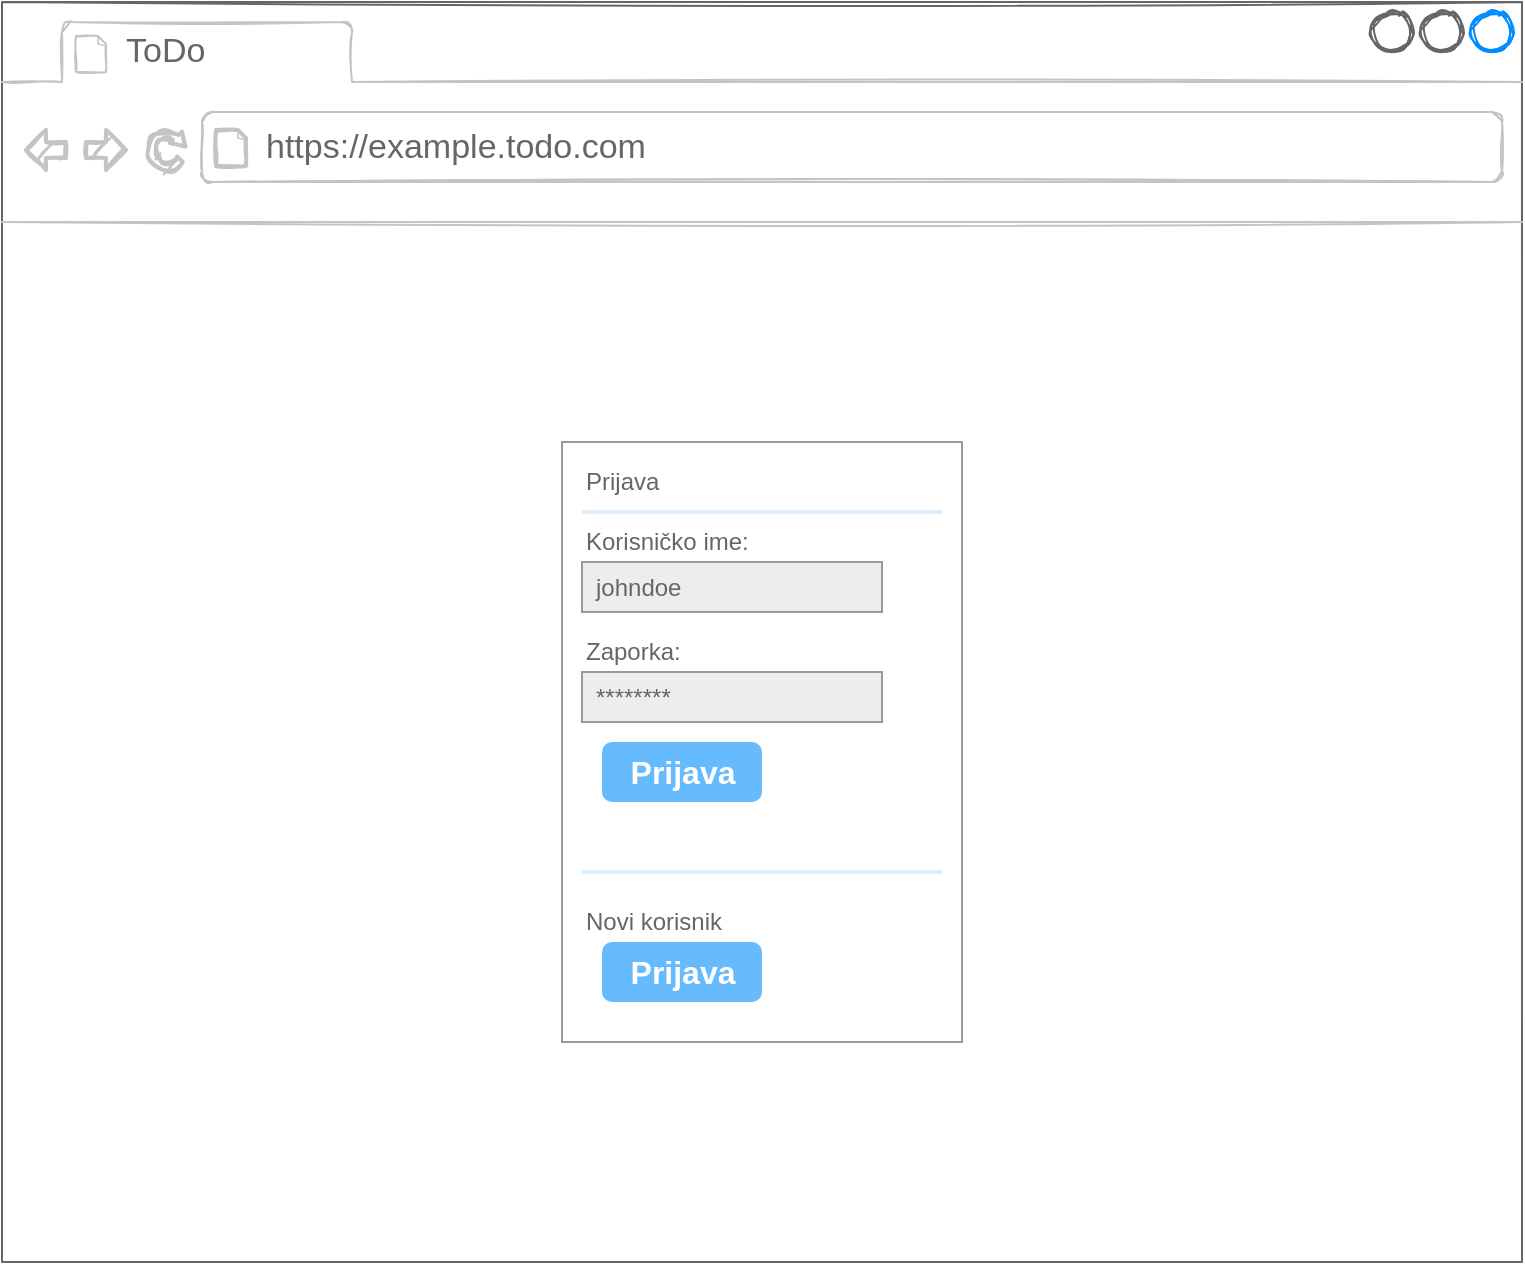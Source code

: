 <mxfile version="20.4.0" type="device" pages="4"><diagram id="HsILO9iZazDKpuEjJHgz" name="Login page"><mxGraphModel dx="731" dy="382" grid="1" gridSize="10" guides="1" tooltips="1" connect="1" arrows="1" fold="1" page="1" pageScale="1" pageWidth="827" pageHeight="1169" math="0" shadow="0"><root><mxCell id="0"/><mxCell id="1" parent="0"/><mxCell id="7eK9lmdeW4MjYW5bjvS6-64" value="" style="strokeWidth=1;shadow=0;dashed=0;align=right;html=1;shape=mxgraph.mockup.containers.browserWindow;rSize=0;strokeColor=#666666;strokeColor2=#008cff;strokeColor3=#c4c4c4;mainText=,;recursiveResize=0;rounded=1;labelBackgroundColor=none;labelBorderColor=none;fontSize=12;fontColor=default;fillColor=default;sketch=1;" parent="1" vertex="1"><mxGeometry x="30" y="90" width="760" height="630" as="geometry"/></mxCell><mxCell id="7eK9lmdeW4MjYW5bjvS6-65" value="ToDo" style="strokeWidth=1;shadow=0;dashed=0;align=center;html=1;shape=mxgraph.mockup.containers.anchor;fontSize=17;fontColor=#666666;align=left;rounded=1;labelBackgroundColor=none;labelBorderColor=none;strokeColor=#CED4DA;fillColor=#EDEDED;" parent="7eK9lmdeW4MjYW5bjvS6-64" vertex="1"><mxGeometry x="60" y="12" width="110" height="26" as="geometry"/></mxCell><mxCell id="7eK9lmdeW4MjYW5bjvS6-66" value="https://example.todo.com" style="strokeWidth=1;shadow=0;dashed=0;align=center;html=1;shape=mxgraph.mockup.containers.anchor;rSize=0;fontSize=17;fontColor=#666666;align=left;rounded=1;labelBackgroundColor=none;labelBorderColor=none;strokeColor=#CED4DA;fillColor=#EDEDED;" parent="7eK9lmdeW4MjYW5bjvS6-64" vertex="1"><mxGeometry x="130" y="60" width="250" height="26" as="geometry"/></mxCell><mxCell id="BA0AAtElRFSmD3uES3XU-1" value="" style="strokeWidth=1;shadow=0;dashed=0;align=center;html=1;shape=mxgraph.mockup.forms.rrect;rSize=0;strokeColor=#999999;fillColor=#ffffff;rounded=1;labelBackgroundColor=none;labelBorderColor=none;fontColor=#CED4DA;sketch=0;" parent="7eK9lmdeW4MjYW5bjvS6-64" vertex="1"><mxGeometry x="280" y="220" width="200" height="300" as="geometry"/></mxCell><mxCell id="BA0AAtElRFSmD3uES3XU-2" value="Prijava" style="strokeWidth=1;shadow=0;dashed=0;align=center;html=1;shape=mxgraph.mockup.forms.anchor;fontSize=12;fontColor=#666666;align=left;resizeWidth=1;spacingLeft=0;rounded=1;labelBackgroundColor=none;labelBorderColor=none;strokeColor=#CED4DA;fillColor=#EDEDED;" parent="BA0AAtElRFSmD3uES3XU-1" vertex="1"><mxGeometry width="100" height="20" relative="1" as="geometry"><mxPoint x="10" y="10" as="offset"/></mxGeometry></mxCell><mxCell id="BA0AAtElRFSmD3uES3XU-3" value="" style="shape=line;strokeColor=#ddeeff;strokeWidth=2;html=1;resizeWidth=1;rounded=1;shadow=0;labelBackgroundColor=none;labelBorderColor=none;fontColor=#CED4DA;fillColor=#EDEDED;" parent="BA0AAtElRFSmD3uES3XU-1" vertex="1"><mxGeometry width="180" height="10" relative="1" as="geometry"><mxPoint x="10" y="30" as="offset"/></mxGeometry></mxCell><mxCell id="BA0AAtElRFSmD3uES3XU-4" value="Korisničko ime:" style="strokeWidth=1;shadow=0;dashed=0;align=center;html=1;shape=mxgraph.mockup.forms.anchor;fontSize=12;fontColor=#666666;align=left;resizeWidth=1;spacingLeft=0;rounded=1;labelBackgroundColor=none;labelBorderColor=none;strokeColor=#CED4DA;fillColor=#EDEDED;" parent="BA0AAtElRFSmD3uES3XU-1" vertex="1"><mxGeometry width="100" height="20" relative="1" as="geometry"><mxPoint x="10" y="40" as="offset"/></mxGeometry></mxCell><mxCell id="BA0AAtElRFSmD3uES3XU-5" value="johndoe" style="strokeWidth=1;shadow=0;dashed=0;align=center;html=1;shape=mxgraph.mockup.forms.rrect;rSize=0;strokeColor=#999999;fontColor=#666666;align=left;spacingLeft=5;resizeWidth=1;rounded=1;labelBackgroundColor=none;labelBorderColor=none;fillColor=#EDEDED;" parent="BA0AAtElRFSmD3uES3XU-1" vertex="1"><mxGeometry width="150" height="25" relative="1" as="geometry"><mxPoint x="10" y="60" as="offset"/></mxGeometry></mxCell><mxCell id="BA0AAtElRFSmD3uES3XU-6" value="Zaporka:" style="strokeWidth=1;shadow=0;dashed=0;align=center;html=1;shape=mxgraph.mockup.forms.anchor;fontSize=12;fontColor=#666666;align=left;resizeWidth=1;spacingLeft=0;rounded=1;labelBackgroundColor=none;labelBorderColor=none;strokeColor=#CED4DA;fillColor=#EDEDED;" parent="BA0AAtElRFSmD3uES3XU-1" vertex="1"><mxGeometry width="100" height="20" relative="1" as="geometry"><mxPoint x="10" y="95" as="offset"/></mxGeometry></mxCell><mxCell id="BA0AAtElRFSmD3uES3XU-7" value="********" style="strokeWidth=1;shadow=0;dashed=0;align=center;html=1;shape=mxgraph.mockup.forms.rrect;rSize=0;strokeColor=#999999;fontColor=#666666;align=left;spacingLeft=5;resizeWidth=1;rounded=1;labelBackgroundColor=none;labelBorderColor=none;fillColor=#EDEDED;" parent="BA0AAtElRFSmD3uES3XU-1" vertex="1"><mxGeometry width="150" height="25" relative="1" as="geometry"><mxPoint x="10" y="115" as="offset"/></mxGeometry></mxCell><mxCell id="BA0AAtElRFSmD3uES3XU-8" value="Prijava" style="strokeWidth=1;shadow=0;dashed=0;align=center;html=1;shape=mxgraph.mockup.forms.rrect;rSize=5;strokeColor=none;fontColor=#ffffff;fillColor=#66bbff;fontSize=16;fontStyle=1;rounded=1;labelBackgroundColor=none;labelBorderColor=none;sketch=0;fillStyle=solid;" parent="BA0AAtElRFSmD3uES3XU-1" vertex="1"><mxGeometry y="1" width="80" height="30" relative="1" as="geometry"><mxPoint x="20" y="-150" as="offset"/></mxGeometry></mxCell><mxCell id="BA0AAtElRFSmD3uES3XU-10" value="" style="shape=line;strokeColor=#ddeeff;strokeWidth=2;html=1;resizeWidth=1;rounded=1;shadow=0;labelBackgroundColor=none;labelBorderColor=none;fontColor=#CED4DA;fillColor=#EDEDED;" parent="BA0AAtElRFSmD3uES3XU-1" vertex="1"><mxGeometry y="1" width="180" height="10" relative="1" as="geometry"><mxPoint x="10" y="-90" as="offset"/></mxGeometry></mxCell><mxCell id="BA0AAtElRFSmD3uES3XU-11" value="Novi korisnik" style="strokeWidth=1;shadow=0;dashed=0;align=center;html=1;shape=mxgraph.mockup.forms.anchor;fontSize=12;fontColor=#666666;align=left;spacingLeft=0;resizeWidth=1;rounded=1;labelBackgroundColor=none;labelBorderColor=none;strokeColor=#CED4DA;fillColor=#EDEDED;" parent="BA0AAtElRFSmD3uES3XU-1" vertex="1"><mxGeometry y="1" width="150" height="20" relative="1" as="geometry"><mxPoint x="10" y="-70" as="offset"/></mxGeometry></mxCell><mxCell id="BA0AAtElRFSmD3uES3XU-12" value="Prijava" style="strokeWidth=1;shadow=0;dashed=0;align=center;html=1;shape=mxgraph.mockup.forms.rrect;rSize=5;strokeColor=none;fontColor=#ffffff;fillColor=#66bbff;fontSize=16;fontStyle=1;rounded=1;labelBackgroundColor=none;labelBorderColor=none;" parent="BA0AAtElRFSmD3uES3XU-1" vertex="1"><mxGeometry y="1" width="80" height="30" relative="1" as="geometry"><mxPoint x="20" y="-50" as="offset"/></mxGeometry></mxCell></root></mxGraphModel></diagram><diagram id="piDafpqhtRUU5qUU-vj8" name="ToDoList page"><mxGraphModel dx="1536" dy="802" grid="1" gridSize="10" guides="1" tooltips="1" connect="1" arrows="1" fold="1" page="1" pageScale="1" pageWidth="827" pageHeight="1169" background="none" math="0" shadow="0"><root><mxCell id="0"/><mxCell id="1" parent="0"/><mxCell id="d0lJS5AhL5AQzR9UBGcy-1" value="" style="strokeWidth=1;shadow=0;align=right;html=1;shape=mxgraph.mockup.containers.browserWindow;rSize=0;strokeColor=#666666;strokeColor2=#008cff;strokeColor3=#c4c4c4;mainText=,;recursiveResize=0;whiteSpace=wrap;sketch=1;" vertex="1" parent="1"><mxGeometry x="44" y="100" width="760" height="740" as="geometry"/></mxCell><mxCell id="d0lJS5AhL5AQzR9UBGcy-2" value="ToDo" style="strokeWidth=1;shadow=0;dashed=0;align=center;html=1;shape=mxgraph.mockup.containers.anchor;fontSize=17;fontColor=#666666;align=left;sketch=1;" vertex="1" parent="d0lJS5AhL5AQzR9UBGcy-1"><mxGeometry x="60" y="12" width="110" height="26" as="geometry"/></mxCell><mxCell id="d0lJS5AhL5AQzR9UBGcy-3" value="https://example.todo.com" style="strokeWidth=1;shadow=0;dashed=0;align=center;html=1;shape=mxgraph.mockup.containers.anchor;rSize=0;fontSize=17;fontColor=#666666;align=left;sketch=1;" vertex="1" parent="d0lJS5AhL5AQzR9UBGcy-1"><mxGeometry x="130" y="60" width="250" height="26" as="geometry"/></mxCell><mxCell id="d0lJS5AhL5AQzR9UBGcy-4" value="Novi zadatak" style="html=1;shadow=0;dashed=0;shape=mxgraph.bootstrap.rrect;rSize=5;strokeColor=#CED4DA;html=1;whiteSpace=wrap;fillColor=#FFFFFF;fontColor=#7D868C;align=left;spacingLeft=0;spacing=15;fontSize=14;sketch=0;" vertex="1" parent="d0lJS5AhL5AQzR9UBGcy-1"><mxGeometry x="120" y="199" width="480" height="40" as="geometry"/></mxCell><mxCell id="d0lJS5AhL5AQzR9UBGcy-5" value="Add" style="html=1;shadow=0;dashed=0;shape=mxgraph.bootstrap.rightButton;strokeColor=inherit;gradientColor=inherit;fontColor=inherit;fillColor=#E9ECEF;rSize=5;perimeter=none;whiteSpace=wrap;resizeHeight=1;fontSize=14;sketch=1;" vertex="1" parent="d0lJS5AhL5AQzR9UBGcy-4"><mxGeometry x="1" width="120" height="40" relative="1" as="geometry"><mxPoint x="-120" as="offset"/></mxGeometry></mxCell><mxCell id="d0lJS5AhL5AQzR9UBGcy-6" value="HR" style="rounded=1;fillColor=#F1F2F4;strokeColor=none;html=1;fontColor=#596780;align=left;fontSize=10;spacingLeft=10;sketch=1;" vertex="1" parent="d0lJS5AhL5AQzR9UBGcy-1"><mxGeometry x="700" y="120" width="50" height="33" as="geometry"/></mxCell><mxCell id="d0lJS5AhL5AQzR9UBGcy-7" value="" style="shape=triangle;direction=south;fillColor=#596780;strokeColor=none;html=1;sketch=1;" vertex="1" parent="d0lJS5AhL5AQzR9UBGcy-6"><mxGeometry x="1" y="0.5" width="12" height="6" relative="1" as="geometry"><mxPoint x="-20" y="-3" as="offset"/></mxGeometry></mxCell><mxCell id="d0lJS5AhL5AQzR9UBGcy-8" value="Nedovršenih zadataka" style="rounded=1;align=left;fillColor=#F1F2F4;strokeColor=none;html=1;fontColor=#596780;fontSize=12;sketch=1;" vertex="1" parent="d0lJS5AhL5AQzR9UBGcy-1"><mxGeometry x="120" y="637" width="130" height="33" as="geometry"/></mxCell><mxCell id="d0lJS5AhL5AQzR9UBGcy-9" value="2" style="text;strokeColor=default;fillColor=none;align=right;verticalAlign=middle;rounded=1;labelBackgroundColor=none;labelBorderColor=none;shadow=0;sketch=1;" vertex="1" parent="d0lJS5AhL5AQzR9UBGcy-1"><mxGeometry x="285" y="638.5" width="60" height="30" as="geometry"/></mxCell><mxCell id="d0lJS5AhL5AQzR9UBGcy-12" value="Ukupno zadataka" style="rounded=1;align=left;fillColor=#F1F2F4;strokeColor=none;html=1;fontColor=#596780;fontSize=12;sketch=1;" vertex="1" parent="d0lJS5AhL5AQzR9UBGcy-1"><mxGeometry x="120" y="677" width="130" height="33" as="geometry"/></mxCell><mxCell id="d0lJS5AhL5AQzR9UBGcy-13" value="5" style="text;strokeColor=default;fillColor=none;align=right;verticalAlign=middle;rounded=1;labelBackgroundColor=none;labelBorderColor=none;shadow=0;sketch=1;" vertex="1" parent="d0lJS5AhL5AQzR9UBGcy-1"><mxGeometry x="285" y="677" width="60" height="30" as="geometry"/></mxCell><mxCell id="d0lJS5AhL5AQzR9UBGcy-26" value="" style="strokeWidth=1;shadow=0;dashed=0;align=center;html=1;shape=mxgraph.mockup.rrect;rSize=10;fillColor=#ffffff;strokeColor=#666666;rounded=1;labelBackgroundColor=none;labelBorderColor=none;fontColor=#0A0A0A;sketch=1;" vertex="1" parent="d0lJS5AhL5AQzR9UBGcy-1"><mxGeometry x="120" y="250" width="480" height="50" as="geometry"/></mxCell><mxCell id="d0lJS5AhL5AQzR9UBGcy-27" value="Nedovršeni" style="strokeColor=inherit;fillColor=inherit;gradientColor=inherit;strokeWidth=1;shadow=0;dashed=0;align=center;html=1;shape=mxgraph.mockup.rrect;rSize=0;fontSize=17;fontColor=#666666;fontStyle=1;resizeHeight=1;rounded=1;labelBackgroundColor=none;labelBorderColor=none;sketch=1;" vertex="1" parent="d0lJS5AhL5AQzR9UBGcy-26"><mxGeometry width="120" height="50" relative="1" as="geometry"><mxPoint x="125" as="offset"/></mxGeometry></mxCell><mxCell id="d0lJS5AhL5AQzR9UBGcy-28" value="Dovršeni" style="strokeColor=inherit;fillColor=inherit;gradientColor=inherit;strokeWidth=1;shadow=0;dashed=0;align=center;html=1;shape=mxgraph.mockup.rrect;rSize=0;fontSize=17;fontColor=#666666;fontStyle=1;resizeHeight=1;rounded=1;labelBackgroundColor=none;labelBorderColor=none;sketch=1;" vertex="1" parent="d0lJS5AhL5AQzR9UBGcy-26"><mxGeometry width="120" height="50" relative="1" as="geometry"><mxPoint x="240" as="offset"/></mxGeometry></mxCell><mxCell id="d0lJS5AhL5AQzR9UBGcy-29" value="Zakašnjeli" style="strokeColor=inherit;fillColor=inherit;gradientColor=inherit;strokeWidth=1;shadow=0;dashed=0;align=center;html=1;shape=mxgraph.mockup.rightButton;rSize=10;fontSize=17;fontColor=#666666;fontStyle=1;resizeHeight=1;rounded=1;labelBackgroundColor=none;labelBorderColor=none;sketch=1;" vertex="1" parent="d0lJS5AhL5AQzR9UBGcy-26"><mxGeometry x="1" width="125" height="50" relative="1" as="geometry"><mxPoint x="-125" as="offset"/></mxGeometry></mxCell><mxCell id="d0lJS5AhL5AQzR9UBGcy-30" value="Svi" style="strokeWidth=1;shadow=0;dashed=0;align=center;html=1;shape=mxgraph.mockup.leftButton;rSize=10;fontSize=17;fontColor=#0A0A0A;fontStyle=1;fillColor=#008cff;strokeColor=#008cff;resizeHeight=1;rounded=1;labelBackgroundColor=none;labelBorderColor=none;sketch=1;" vertex="1" parent="d0lJS5AhL5AQzR9UBGcy-26"><mxGeometry width="125" height="50" relative="1" as="geometry"/></mxCell><mxCell id="d0lJS5AhL5AQzR9UBGcy-14" value="" style="html=1;shadow=0;dashed=0;shape=mxgraph.bootstrap.rrect;rSize=5;strokeColor=#CED4DA;html=1;whiteSpace=wrap;fillColor=#FFFFFF;fontColor=#000000;sketch=1;" vertex="1" parent="d0lJS5AhL5AQzR9UBGcy-1"><mxGeometry x="120" y="359" width="480" height="335" as="geometry"/></mxCell><mxCell id="d0lJS5AhL5AQzR9UBGcy-15" value="ToDo List" style="html=1;shadow=0;dashed=0;shape=mxgraph.bootstrap.topButton;rSize=5;strokeColor=none;fillColor=#0085FC;fontColor=#0A0A0A;perimeter=none;whiteSpace=wrap;resizeWidth=1;align=left;spacing=10;sketch=1;fontStyle=1" vertex="1" parent="d0lJS5AhL5AQzR9UBGcy-14"><mxGeometry width="480" height="30" relative="1" as="geometry"/></mxCell><mxCell id="d0lJS5AhL5AQzR9UBGcy-16" value="Zadatak 1" style="strokeColor=inherit;fillColor=inherit;gradientColor=inherit;fontColor=inherit;html=1;shadow=0;dashed=0;perimeter=none;whiteSpace=wrap;resizeWidth=1;align=left;spacing=10;sketch=1;" vertex="1" parent="d0lJS5AhL5AQzR9UBGcy-14"><mxGeometry width="480" height="30" relative="1" as="geometry"><mxPoint y="30" as="offset"/></mxGeometry></mxCell><mxCell id="d0lJS5AhL5AQzR9UBGcy-17" value="Zadatak 2" style="strokeColor=inherit;fillColor=inherit;gradientColor=inherit;fontColor=inherit;html=1;shadow=0;dashed=0;perimeter=none;whiteSpace=wrap;resizeWidth=1;align=left;spacing=10;sketch=1;" vertex="1" parent="d0lJS5AhL5AQzR9UBGcy-14"><mxGeometry width="480" height="30" relative="1" as="geometry"><mxPoint y="60" as="offset"/></mxGeometry></mxCell><mxCell id="d0lJS5AhL5AQzR9UBGcy-18" value="Zadatak 3" style="strokeColor=inherit;fillColor=inherit;gradientColor=inherit;fontColor=inherit;html=1;shadow=0;dashed=0;perimeter=none;whiteSpace=wrap;resizeWidth=1;align=left;spacing=10;sketch=1;" vertex="1" parent="d0lJS5AhL5AQzR9UBGcy-14"><mxGeometry width="480" height="30" relative="1" as="geometry"><mxPoint y="90" as="offset"/></mxGeometry></mxCell><mxCell id="d0lJS5AhL5AQzR9UBGcy-19" value="Zadatak 4" style="strokeColor=inherit;fillColor=inherit;gradientColor=inherit;fontColor=inherit;html=1;shadow=0;dashed=0;perimeter=none;whiteSpace=wrap;resizeWidth=1;align=left;spacing=10;sketch=1;" vertex="1" parent="d0lJS5AhL5AQzR9UBGcy-14"><mxGeometry y="1" width="480" height="29" relative="1" as="geometry"><mxPoint y="-217" as="offset"/></mxGeometry></mxCell><mxCell id="d0lJS5AhL5AQzR9UBGcy-20" value="Zadatak 5" style="strokeColor=inherit;fillColor=inherit;gradientColor=inherit;fontColor=inherit;html=1;shadow=0;dashed=0;perimeter=none;whiteSpace=wrap;resizeWidth=1;align=left;spacing=10;sketch=1;" vertex="1" parent="d0lJS5AhL5AQzR9UBGcy-14"><mxGeometry y="146.475" width="480" height="30" as="geometry"/></mxCell><mxCell id="d0lJS5AhL5AQzR9UBGcy-21" value="&amp;gt;" style="strokeWidth=1;shadow=0;dashed=0;align=center;html=1;shape=mxgraph.mockup.buttons.button;strokeColor=#CED4DA;fontColor=#CED4DA;mainText=;buttonStyle=round;fontSize=12;fontStyle=1;fillColor=#EDEDED;whiteSpace=wrap;rounded=1;labelBackgroundColor=none;labelBorderColor=none;sketch=1;" vertex="1" parent="d0lJS5AhL5AQzR9UBGcy-14"><mxGeometry x="440" y="34.638" width="30" height="20.938" as="geometry"/></mxCell><mxCell id="d0lJS5AhL5AQzR9UBGcy-22" value="&amp;gt;" style="strokeWidth=1;shadow=0;dashed=0;align=center;html=1;shape=mxgraph.mockup.buttons.button;strokeColor=#CED4DA;fontColor=#CED4DA;mainText=;buttonStyle=round;fontSize=12;fontStyle=1;fillColor=#EDEDED;whiteSpace=wrap;rounded=1;labelBackgroundColor=none;labelBorderColor=none;sketch=1;" vertex="1" parent="d0lJS5AhL5AQzR9UBGcy-14"><mxGeometry x="440" y="64.763" width="30" height="20.938" as="geometry"/></mxCell><mxCell id="d0lJS5AhL5AQzR9UBGcy-23" value="&amp;gt;" style="strokeWidth=1;shadow=0;dashed=0;align=center;html=1;shape=mxgraph.mockup.buttons.button;strokeColor=#CED4DA;fontColor=#CED4DA;mainText=;buttonStyle=round;fontSize=12;fontStyle=1;fillColor=#EDEDED;whiteSpace=wrap;rounded=1;labelBackgroundColor=none;labelBorderColor=none;sketch=1;" vertex="1" parent="d0lJS5AhL5AQzR9UBGcy-14"><mxGeometry x="440" y="92.998" width="30" height="20.938" as="geometry"/></mxCell><mxCell id="d0lJS5AhL5AQzR9UBGcy-24" value="&amp;gt;" style="strokeWidth=1;shadow=0;dashed=0;align=center;html=1;shape=mxgraph.mockup.buttons.button;strokeColor=#CED4DA;fontColor=#CED4DA;mainText=;buttonStyle=round;fontSize=12;fontStyle=1;fillColor=#EDEDED;whiteSpace=wrap;rounded=1;labelBackgroundColor=none;labelBorderColor=none;sketch=1;" vertex="1" parent="d0lJS5AhL5AQzR9UBGcy-14"><mxGeometry x="440" y="120.963" width="30" height="20.938" as="geometry"/></mxCell><mxCell id="d0lJS5AhL5AQzR9UBGcy-25" value="&amp;gt;" style="strokeWidth=1;shadow=0;dashed=0;align=center;html=1;shape=mxgraph.mockup.buttons.button;strokeColor=#CED4DA;fontColor=#CED4DA;mainText=;buttonStyle=round;fontSize=12;fontStyle=1;fillColor=#EDEDED;whiteSpace=wrap;rounded=1;labelBackgroundColor=none;labelBorderColor=none;sketch=1;" vertex="1" parent="d0lJS5AhL5AQzR9UBGcy-14"><mxGeometry x="440" y="150.479" width="30" height="20.938" as="geometry"/></mxCell><mxCell id="d0lJS5AhL5AQzR9UBGcy-33" value="Traži" style="html=1;shadow=0;dashed=0;shape=mxgraph.bootstrap.rrect;rSize=5;strokeColor=#666666;html=1;whiteSpace=wrap;fillColor=#FFFFFF;fontColor=#7D868C;align=left;spacingLeft=0;spacing=15;fontSize=14;sketch=0;strokeWidth=1;perimeterSpacing=1;" vertex="1" parent="d0lJS5AhL5AQzR9UBGcy-1"><mxGeometry x="120" y="309" width="480" height="40" as="geometry"/></mxCell><mxCell id="d0lJS5AhL5AQzR9UBGcy-34" value="Traži" style="html=1;shadow=0;dashed=0;shape=mxgraph.bootstrap.rightButton;strokeColor=inherit;gradientColor=inherit;fontColor=inherit;fillColor=#E9ECEF;rSize=5;perimeter=none;whiteSpace=wrap;resizeHeight=1;fontSize=14;sketch=1;" vertex="1" parent="d0lJS5AhL5AQzR9UBGcy-33"><mxGeometry x="1" width="120" height="40" relative="1" as="geometry"><mxPoint x="-120" as="offset"/></mxGeometry></mxCell><mxCell id="d0lJS5AhL5AQzR9UBGcy-35" value="Nedovršenih zadataka" style="rounded=1;align=left;fillColor=#F1F2F4;strokeColor=none;html=1;fontColor=#596780;fontSize=12;sketch=1;" vertex="1" parent="d0lJS5AhL5AQzR9UBGcy-1"><mxGeometry x="120" y="571" width="130" height="33" as="geometry"/></mxCell><mxCell id="d0lJS5AhL5AQzR9UBGcy-36" value="2" style="text;strokeColor=default;fillColor=none;align=right;verticalAlign=middle;rounded=1;labelBackgroundColor=none;labelBorderColor=none;shadow=0;sketch=1;" vertex="1" parent="d0lJS5AhL5AQzR9UBGcy-1"><mxGeometry x="285" y="571" width="60" height="30" as="geometry"/></mxCell><mxCell id="d0lJS5AhL5AQzR9UBGcy-37" value="Dovršenih zadataka" style="rounded=1;align=left;fillColor=#F1F2F4;strokeColor=none;html=1;fontColor=#596780;fontSize=12;sketch=1;" vertex="1" parent="d0lJS5AhL5AQzR9UBGcy-1"><mxGeometry x="120" y="605.5" width="130" height="33" as="geometry"/></mxCell><mxCell id="d0lJS5AhL5AQzR9UBGcy-38" value="3" style="text;strokeColor=default;fillColor=none;align=right;verticalAlign=middle;rounded=1;labelBackgroundColor=none;labelBorderColor=none;shadow=0;sketch=1;" vertex="1" parent="d0lJS5AhL5AQzR9UBGcy-1"><mxGeometry x="285" y="605.5" width="60" height="30" as="geometry"/></mxCell></root></mxGraphModel></diagram><diagram id="P_4fFYztnNhUXIo6xIEQ" name="Task page"><mxGraphModel dx="1536" dy="802" grid="1" gridSize="10" guides="1" tooltips="1" connect="1" arrows="1" fold="1" page="1" pageScale="1" pageWidth="827" pageHeight="1169" math="0" shadow="0"><root><mxCell id="0"/><mxCell id="1" parent="0"/><mxCell id="MEG6l1flEUDT6mS8GRwV-1" value="" style="strokeWidth=1;shadow=0;align=left;html=1;shape=mxgraph.mockup.containers.browserWindow;rSize=0;strokeColor2=#008cff;strokeColor3=#c4c4c4;mainText=,;recursiveResize=0;whiteSpace=wrap;fontSize=14;dashed=0;spacing=15;rounded=1;labelBackgroundColor=none;labelBorderColor=none;sketch=1;" parent="1" vertex="1"><mxGeometry x="26" y="80" width="760" height="670" as="geometry"/></mxCell><mxCell id="IAw3odBNO_fO0L360fIl-4" value="&lt;span style=&quot;color: rgb(108, 118, 125); font-size: 14px;&quot;&gt;Detaljni opis zadatka&lt;/span&gt;" style="strokeWidth=1;shadow=0;dashed=0;align=center;html=1;shape=mxgraph.mockup.text.textBox;align=left;fontSize=17;spacingLeft=4;spacingTop=-3;mainText=;sketch=1;fillStyle=solid;verticalAlign=top;" vertex="1" parent="MEG6l1flEUDT6mS8GRwV-1"><mxGeometry x="20" y="380" width="720" height="140" as="geometry"/></mxCell><mxCell id="MEG6l1flEUDT6mS8GRwV-2" value="ToDo&amp;nbsp;" style="strokeWidth=1;shadow=0;dashed=0;align=center;html=1;shape=mxgraph.mockup.containers.anchor;fontSize=17;fontColor=#666666;align=left;sketch=0;" parent="MEG6l1flEUDT6mS8GRwV-1" vertex="1"><mxGeometry x="60" y="12" width="110" height="26" as="geometry"/></mxCell><mxCell id="MEG6l1flEUDT6mS8GRwV-3" value="https://example.todo.com" style="strokeWidth=1;shadow=0;dashed=0;align=center;html=1;shape=mxgraph.mockup.containers.anchor;rSize=0;fontSize=17;fontColor=#666666;align=left;sketch=0;" parent="MEG6l1flEUDT6mS8GRwV-1" vertex="1"><mxGeometry x="130" y="60" width="250" height="26" as="geometry"/></mxCell><mxCell id="MEG6l1flEUDT6mS8GRwV-6" value="HR" style="rounded=1;fillColor=#F1F2F4;strokeColor=none;html=1;fontColor=#596780;align=left;fontSize=10;spacingLeft=10;sketch=0;" parent="MEG6l1flEUDT6mS8GRwV-1" vertex="1"><mxGeometry x="694" y="120" width="50" height="33" as="geometry"/></mxCell><mxCell id="MEG6l1flEUDT6mS8GRwV-7" value="" style="shape=triangle;direction=south;fillColor=#596780;strokeColor=none;html=1;sketch=0;" parent="MEG6l1flEUDT6mS8GRwV-6" vertex="1"><mxGeometry x="1" y="0.5" width="12" height="6" relative="1" as="geometry"><mxPoint x="-20" y="-3" as="offset"/></mxGeometry></mxCell><mxCell id="PH2RY7XF-N9nkwMqnKqh-33" value="Opis zadatka" style="fillColor=none;strokeColor=none;align=left;fontSize=14;rounded=1;shadow=0;labelBackgroundColor=none;labelBorderColor=none;fontColor=#CED4DA;html=0;sketch=0;" parent="MEG6l1flEUDT6mS8GRwV-1" vertex="1"><mxGeometry width="260" height="40" relative="1" as="geometry"><mxPoint x="14" y="330" as="offset"/></mxGeometry></mxCell><mxCell id="PH2RY7XF-N9nkwMqnKqh-39" value="Today" style="rounded=1;arcSize=9;fillColor=#dae8fc;align=left;spacingLeft=5;strokeColor=#6c8ebf;html=1;strokeWidth=2;fontSize=14;shadow=0;labelBackgroundColor=none;labelBorderColor=none;sketch=1;" parent="MEG6l1flEUDT6mS8GRwV-1" vertex="1"><mxGeometry x="394" y="252" width="150" height="33" as="geometry"/></mxCell><mxCell id="PH2RY7XF-N9nkwMqnKqh-40" value="" style="shape=mxgraph.gmdl.calendar;fillColor=#253858;strokeColor=none;rounded=1;shadow=0;labelBackgroundColor=none;labelBorderColor=none;fontColor=#CED4DA;html=0;sketch=0;" parent="PH2RY7XF-N9nkwMqnKqh-39" vertex="1"><mxGeometry x="1" y="0.5" width="18" height="18" relative="1" as="geometry"><mxPoint x="-29" y="-9" as="offset"/></mxGeometry></mxCell><mxCell id="PH2RY7XF-N9nkwMqnKqh-38" value="&lt;font style=&quot;font-size: 14px; font-weight: normal;&quot;&gt;Due date&lt;/font&gt;" style="fillColor=none;strokeColor=none;html=1;fontSize=14;fontStyle=0;align=left;fontColor=#CED4DA;fontStyle=1;fontSize=11;rounded=1;shadow=0;labelBackgroundColor=none;labelBorderColor=none;sketch=0;" parent="PH2RY7XF-N9nkwMqnKqh-39" vertex="1"><mxGeometry x="-84" y="6.5" width="80" height="20" as="geometry"/></mxCell><mxCell id="PH2RY7XF-N9nkwMqnKqh-41" value="" style="shape=mxgraph.mockup.forms.rrect;rSize=5;strokeColor=#DFE1E5;fillColor=#ffffff;shadow=1;rounded=1;labelBackgroundColor=none;labelBorderColor=none;fontColor=#CED4DA;html=0;sketch=0;" parent="MEG6l1flEUDT6mS8GRwV-1" vertex="1"><mxGeometry x="394" y="292" width="320" height="350" as="geometry"/></mxCell><mxCell id="PH2RY7XF-N9nkwMqnKqh-42" value="November 2015" style="strokeColor=none;fillColor=none;fontColor=#253858;fontSize=16;fontStyle=1;rounded=1;shadow=0;labelBackgroundColor=none;labelBorderColor=none;html=0;sketch=0;" parent="PH2RY7XF-N9nkwMqnKqh-41" vertex="1"><mxGeometry x="60" y="16" width="200" height="40" as="geometry"/></mxCell><mxCell id="PH2RY7XF-N9nkwMqnKqh-43" value="&lt;" style="strokeColor=none;fillColor=none;fontColor=#253858;fontSize=19;fontStyle=1;rounded=1;shadow=0;labelBackgroundColor=none;labelBorderColor=none;html=0;sketch=0;" parent="PH2RY7XF-N9nkwMqnKqh-41" vertex="1"><mxGeometry x="16" y="16" width="50" height="40" as="geometry"/></mxCell><mxCell id="PH2RY7XF-N9nkwMqnKqh-44" value="&gt;" style="strokeColor=none;fillColor=none;fontColor=#253858;fontSize=19;fontStyle=1;rounded=1;shadow=0;labelBackgroundColor=none;labelBorderColor=none;html=0;sketch=0;" parent="PH2RY7XF-N9nkwMqnKqh-41" vertex="1"><mxGeometry x="254" y="16" width="50" height="40" as="geometry"/></mxCell><mxCell id="PH2RY7XF-N9nkwMqnKqh-45" value="SUN" style="strokeColor=none;fillColor=none;fontColor=#999999;fontSize=12;fontStyle=1;rounded=1;shadow=0;labelBackgroundColor=none;labelBorderColor=none;html=0;sketch=0;" parent="PH2RY7XF-N9nkwMqnKqh-41" vertex="1"><mxGeometry x="20" y="56" width="40" height="40" as="geometry"/></mxCell><mxCell id="PH2RY7XF-N9nkwMqnKqh-46" value="MON" style="strokeColor=none;fillColor=none;fontColor=#999999;fontSize=12;fontStyle=1;rounded=1;shadow=0;labelBackgroundColor=none;labelBorderColor=none;html=0;sketch=0;" parent="PH2RY7XF-N9nkwMqnKqh-41" vertex="1"><mxGeometry x="60" y="56" width="40" height="40" as="geometry"/></mxCell><mxCell id="PH2RY7XF-N9nkwMqnKqh-47" value="TUE" style="strokeColor=none;fillColor=none;fontColor=#999999;fontSize=12;fontStyle=1;rounded=1;shadow=0;labelBackgroundColor=none;labelBorderColor=none;html=0;sketch=0;" parent="PH2RY7XF-N9nkwMqnKqh-41" vertex="1"><mxGeometry x="100" y="56" width="40" height="40" as="geometry"/></mxCell><mxCell id="PH2RY7XF-N9nkwMqnKqh-48" value="WED" style="strokeColor=none;fillColor=none;fontColor=#999999;fontSize=12;fontStyle=1;rounded=1;shadow=0;labelBackgroundColor=none;labelBorderColor=none;html=0;sketch=0;" parent="PH2RY7XF-N9nkwMqnKqh-41" vertex="1"><mxGeometry x="140" y="56" width="40" height="40" as="geometry"/></mxCell><mxCell id="PH2RY7XF-N9nkwMqnKqh-49" value="THU" style="strokeColor=none;fillColor=none;fontColor=#999999;fontSize=12;fontStyle=1;rounded=1;shadow=0;labelBackgroundColor=none;labelBorderColor=none;html=0;sketch=0;" parent="PH2RY7XF-N9nkwMqnKqh-41" vertex="1"><mxGeometry x="180" y="56" width="40" height="40" as="geometry"/></mxCell><mxCell id="PH2RY7XF-N9nkwMqnKqh-50" value="FRI" style="strokeColor=none;fillColor=none;fontColor=#999999;fontSize=12;fontStyle=1;rounded=1;shadow=0;labelBackgroundColor=none;labelBorderColor=none;html=0;sketch=0;" parent="PH2RY7XF-N9nkwMqnKqh-41" vertex="1"><mxGeometry x="220" y="56" width="40" height="40" as="geometry"/></mxCell><mxCell id="PH2RY7XF-N9nkwMqnKqh-51" value="SAT" style="strokeColor=none;fillColor=none;fontColor=#999999;fontSize=12;fontStyle=1;rounded=1;shadow=0;labelBackgroundColor=none;labelBorderColor=none;html=0;sketch=0;" parent="PH2RY7XF-N9nkwMqnKqh-41" vertex="1"><mxGeometry x="260" y="56" width="40" height="40" as="geometry"/></mxCell><mxCell id="PH2RY7XF-N9nkwMqnKqh-52" value="31" style="strokeColor=none;fillColor=none;fontColor=#999999;fontSize=16;rounded=1;shadow=0;labelBackgroundColor=none;labelBorderColor=none;html=0;sketch=0;" parent="PH2RY7XF-N9nkwMqnKqh-41" vertex="1"><mxGeometry x="20" y="96" width="40" height="40" as="geometry"/></mxCell><mxCell id="PH2RY7XF-N9nkwMqnKqh-53" value="1" style="strokeColor=none;fillColor=none;fontColor=#000000;fontSize=16;rounded=1;shadow=0;labelBackgroundColor=none;labelBorderColor=none;html=0;sketch=0;" parent="PH2RY7XF-N9nkwMqnKqh-41" vertex="1"><mxGeometry x="60" y="96" width="40" height="40" as="geometry"/></mxCell><mxCell id="PH2RY7XF-N9nkwMqnKqh-54" value="2" style="strokeColor=none;fillColor=none;fontColor=#000000;fontSize=16;rounded=1;shadow=0;labelBackgroundColor=none;labelBorderColor=none;html=0;sketch=0;" parent="PH2RY7XF-N9nkwMqnKqh-41" vertex="1"><mxGeometry x="100" y="96" width="40" height="40" as="geometry"/></mxCell><mxCell id="PH2RY7XF-N9nkwMqnKqh-55" value="3" style="strokeColor=none;fillColor=none;fontColor=#000000;fontSize=16;rounded=1;shadow=0;labelBackgroundColor=none;labelBorderColor=none;html=0;sketch=0;" parent="PH2RY7XF-N9nkwMqnKqh-41" vertex="1"><mxGeometry x="140" y="96" width="40" height="40" as="geometry"/></mxCell><mxCell id="PH2RY7XF-N9nkwMqnKqh-56" value="4" style="strokeColor=none;fillColor=none;fontColor=#000000;fontSize=16;rounded=1;shadow=0;labelBackgroundColor=none;labelBorderColor=none;html=0;sketch=0;" parent="PH2RY7XF-N9nkwMqnKqh-41" vertex="1"><mxGeometry x="180" y="96" width="40" height="40" as="geometry"/></mxCell><mxCell id="PH2RY7XF-N9nkwMqnKqh-57" value="5" style="strokeColor=none;fillColor=none;fontColor=#000000;fontSize=16;rounded=1;shadow=0;labelBackgroundColor=none;labelBorderColor=none;html=0;sketch=0;" parent="PH2RY7XF-N9nkwMqnKqh-41" vertex="1"><mxGeometry x="220" y="96" width="40" height="40" as="geometry"/></mxCell><mxCell id="PH2RY7XF-N9nkwMqnKqh-58" value="6" style="strokeColor=none;fillColor=none;fontColor=#000000;fontSize=16;rounded=1;shadow=0;labelBackgroundColor=none;labelBorderColor=none;html=0;sketch=0;" parent="PH2RY7XF-N9nkwMqnKqh-41" vertex="1"><mxGeometry x="260" y="96" width="40" height="40" as="geometry"/></mxCell><mxCell id="PH2RY7XF-N9nkwMqnKqh-59" value="7" style="strokeColor=none;fillColor=none;fontColor=#000000;fontSize=16;rounded=1;shadow=0;labelBackgroundColor=none;labelBorderColor=none;html=0;sketch=0;" parent="PH2RY7XF-N9nkwMqnKqh-41" vertex="1"><mxGeometry x="20" y="136" width="40" height="40" as="geometry"/></mxCell><mxCell id="PH2RY7XF-N9nkwMqnKqh-60" value="8" style="strokeColor=none;fillColor=none;fontColor=#000000;fontSize=16;rounded=1;shadow=0;labelBackgroundColor=none;labelBorderColor=none;html=0;sketch=0;" parent="PH2RY7XF-N9nkwMqnKqh-41" vertex="1"><mxGeometry x="60" y="136" width="40" height="40" as="geometry"/></mxCell><mxCell id="PH2RY7XF-N9nkwMqnKqh-61" value="9" style="strokeColor=none;fillColor=none;fontColor=#000000;fontSize=16;rounded=1;shadow=0;labelBackgroundColor=none;labelBorderColor=none;html=0;sketch=0;" parent="PH2RY7XF-N9nkwMqnKqh-41" vertex="1"><mxGeometry x="100" y="136" width="40" height="40" as="geometry"/></mxCell><mxCell id="PH2RY7XF-N9nkwMqnKqh-62" value="10" style="strokeColor=none;fillColor=none;fontColor=#0057D8;fontSize=16;fontStyle=4;rounded=1;shadow=0;labelBackgroundColor=none;labelBorderColor=none;html=0;sketch=0;" parent="PH2RY7XF-N9nkwMqnKqh-41" vertex="1"><mxGeometry x="140" y="136" width="40" height="40" as="geometry"/></mxCell><mxCell id="PH2RY7XF-N9nkwMqnKqh-63" value="11" style="strokeColor=none;fillColor=#ECEDF0;fontColor=#000000;fontSize=16;rounded=1;arcSize=10;shadow=0;labelBackgroundColor=none;labelBorderColor=none;html=0;sketch=0;" parent="PH2RY7XF-N9nkwMqnKqh-41" vertex="1"><mxGeometry x="180" y="136" width="40" height="40" as="geometry"/></mxCell><mxCell id="PH2RY7XF-N9nkwMqnKqh-64" value="12" style="strokeColor=none;fillColor=none;fontColor=#000000;fontSize=16;rounded=1;shadow=0;labelBackgroundColor=none;labelBorderColor=none;html=0;sketch=0;" parent="PH2RY7XF-N9nkwMqnKqh-41" vertex="1"><mxGeometry x="220" y="136" width="40" height="40" as="geometry"/></mxCell><mxCell id="PH2RY7XF-N9nkwMqnKqh-65" value="13" style="strokeColor=none;fillColor=none;fontColor=#000000;fontSize=16;rounded=1;shadow=0;labelBackgroundColor=none;labelBorderColor=none;html=0;sketch=0;" parent="PH2RY7XF-N9nkwMqnKqh-41" vertex="1"><mxGeometry x="260" y="136" width="40" height="40" as="geometry"/></mxCell><mxCell id="PH2RY7XF-N9nkwMqnKqh-66" value="14" style="strokeColor=none;fillColor=none;fontColor=#000000;fontSize=16;rounded=1;shadow=0;labelBackgroundColor=none;labelBorderColor=none;html=0;sketch=0;" parent="PH2RY7XF-N9nkwMqnKqh-41" vertex="1"><mxGeometry x="20" y="176" width="40" height="40" as="geometry"/></mxCell><mxCell id="PH2RY7XF-N9nkwMqnKqh-67" value="15" style="strokeColor=none;fillColor=none;fontColor=#000000;fontSize=16;rounded=1;shadow=0;labelBackgroundColor=none;labelBorderColor=none;html=0;sketch=0;" parent="PH2RY7XF-N9nkwMqnKqh-41" vertex="1"><mxGeometry x="60" y="176" width="40" height="40" as="geometry"/></mxCell><mxCell id="PH2RY7XF-N9nkwMqnKqh-68" value="16" style="strokeColor=none;fillColor=none;fontColor=#000000;fontSize=16;rounded=1;shadow=0;labelBackgroundColor=none;labelBorderColor=none;html=0;sketch=0;" parent="PH2RY7XF-N9nkwMqnKqh-41" vertex="1"><mxGeometry x="100" y="176" width="40" height="40" as="geometry"/></mxCell><mxCell id="PH2RY7XF-N9nkwMqnKqh-69" value="17" style="strokeColor=none;fillColor=none;fontColor=#000000;fontSize=16;rounded=1;shadow=0;labelBackgroundColor=none;labelBorderColor=none;html=0;sketch=0;" parent="PH2RY7XF-N9nkwMqnKqh-41" vertex="1"><mxGeometry x="140" y="176" width="40" height="40" as="geometry"/></mxCell><mxCell id="PH2RY7XF-N9nkwMqnKqh-70" value="18" style="strokeColor=none;fillColor=none;fontColor=#000000;fontSize=16;rounded=1;shadow=0;labelBackgroundColor=none;labelBorderColor=none;html=0;sketch=0;" parent="PH2RY7XF-N9nkwMqnKqh-41" vertex="1"><mxGeometry x="180" y="176" width="40" height="40" as="geometry"/></mxCell><mxCell id="PH2RY7XF-N9nkwMqnKqh-71" value="19" style="strokeColor=none;fillColor=none;fontColor=#000000;fontSize=16;rounded=1;shadow=0;labelBackgroundColor=none;labelBorderColor=none;html=0;sketch=0;" parent="PH2RY7XF-N9nkwMqnKqh-41" vertex="1"><mxGeometry x="220" y="176" width="40" height="40" as="geometry"/></mxCell><mxCell id="PH2RY7XF-N9nkwMqnKqh-72" value="20" style="strokeColor=none;fillColor=none;fontColor=#000000;fontSize=16;rounded=1;shadow=0;labelBackgroundColor=none;labelBorderColor=none;html=0;sketch=0;" parent="PH2RY7XF-N9nkwMqnKqh-41" vertex="1"><mxGeometry x="260" y="176" width="40" height="40" as="geometry"/></mxCell><mxCell id="PH2RY7XF-N9nkwMqnKqh-73" value="21" style="strokeColor=none;fillColor=none;fontColor=#000000;fontSize=16;rounded=1;shadow=0;labelBackgroundColor=none;labelBorderColor=none;html=0;sketch=0;" parent="PH2RY7XF-N9nkwMqnKqh-41" vertex="1"><mxGeometry x="20" y="216" width="40" height="40" as="geometry"/></mxCell><mxCell id="PH2RY7XF-N9nkwMqnKqh-74" value="22" style="strokeColor=none;fillColor=none;fontColor=#000000;fontSize=16;rounded=1;shadow=0;labelBackgroundColor=none;labelBorderColor=none;html=0;sketch=0;" parent="PH2RY7XF-N9nkwMqnKqh-41" vertex="1"><mxGeometry x="60" y="216" width="40" height="40" as="geometry"/></mxCell><mxCell id="PH2RY7XF-N9nkwMqnKqh-75" value="23" style="strokeColor=none;fillColor=none;fontColor=#999999;fontSize=16;rounded=1;shadow=0;labelBackgroundColor=none;labelBorderColor=none;html=0;sketch=0;" parent="PH2RY7XF-N9nkwMqnKqh-41" vertex="1"><mxGeometry x="100" y="216" width="40" height="40" as="geometry"/></mxCell><mxCell id="PH2RY7XF-N9nkwMqnKqh-76" value="24" style="strokeColor=none;fillColor=none;fontColor=#000000;fontSize=16;rounded=1;shadow=0;labelBackgroundColor=none;labelBorderColor=none;html=0;sketch=0;" parent="PH2RY7XF-N9nkwMqnKqh-41" vertex="1"><mxGeometry x="140" y="216" width="40" height="40" as="geometry"/></mxCell><mxCell id="PH2RY7XF-N9nkwMqnKqh-77" value="25" style="strokeColor=none;fillColor=none;fontColor=#000000;fontSize=16;rounded=1;shadow=0;labelBackgroundColor=none;labelBorderColor=none;html=0;sketch=0;" parent="PH2RY7XF-N9nkwMqnKqh-41" vertex="1"><mxGeometry x="180" y="216" width="40" height="40" as="geometry"/></mxCell><mxCell id="PH2RY7XF-N9nkwMqnKqh-78" value="26" style="strokeColor=none;fillColor=none;fontColor=#000000;fontSize=16;rounded=1;shadow=0;labelBackgroundColor=none;labelBorderColor=none;html=0;sketch=0;" parent="PH2RY7XF-N9nkwMqnKqh-41" vertex="1"><mxGeometry x="220" y="216" width="40" height="40" as="geometry"/></mxCell><mxCell id="PH2RY7XF-N9nkwMqnKqh-79" value="27" style="strokeColor=none;fillColor=none;fontColor=#000000;fontSize=16;rounded=1;shadow=0;labelBackgroundColor=none;labelBorderColor=none;html=0;sketch=0;" parent="PH2RY7XF-N9nkwMqnKqh-41" vertex="1"><mxGeometry x="260" y="216" width="40" height="40" as="geometry"/></mxCell><mxCell id="PH2RY7XF-N9nkwMqnKqh-80" value="28" style="strokeColor=none;fillColor=none;fontColor=#000000;fontSize=16;rounded=1;shadow=0;labelBackgroundColor=none;labelBorderColor=none;html=0;sketch=0;" parent="PH2RY7XF-N9nkwMqnKqh-41" vertex="1"><mxGeometry x="20" y="256" width="40" height="40" as="geometry"/></mxCell><mxCell id="PH2RY7XF-N9nkwMqnKqh-81" value="29" style="strokeColor=none;fillColor=none;fontColor=#000000;fontSize=16;rounded=1;shadow=0;labelBackgroundColor=none;labelBorderColor=none;html=0;sketch=0;" parent="PH2RY7XF-N9nkwMqnKqh-41" vertex="1"><mxGeometry x="60" y="256" width="40" height="40" as="geometry"/></mxCell><mxCell id="PH2RY7XF-N9nkwMqnKqh-82" value="30" style="strokeColor=none;fillColor=none;fontColor=#000000;fontSize=16;rounded=1;shadow=0;labelBackgroundColor=none;labelBorderColor=none;html=0;sketch=0;" parent="PH2RY7XF-N9nkwMqnKqh-41" vertex="1"><mxGeometry x="100" y="256" width="40" height="40" as="geometry"/></mxCell><mxCell id="PH2RY7XF-N9nkwMqnKqh-83" value="1" style="strokeColor=none;fillColor=none;fontColor=#999999;fontSize=16;rounded=1;shadow=0;labelBackgroundColor=none;labelBorderColor=none;html=0;sketch=0;" parent="PH2RY7XF-N9nkwMqnKqh-41" vertex="1"><mxGeometry x="140" y="256" width="40" height="40" as="geometry"/></mxCell><mxCell id="PH2RY7XF-N9nkwMqnKqh-84" value="2" style="strokeColor=none;fillColor=none;fontColor=#999999;fontSize=16;rounded=1;shadow=0;labelBackgroundColor=none;labelBorderColor=none;html=0;sketch=0;" parent="PH2RY7XF-N9nkwMqnKqh-41" vertex="1"><mxGeometry x="180" y="256" width="40" height="40" as="geometry"/></mxCell><mxCell id="PH2RY7XF-N9nkwMqnKqh-85" value="3" style="strokeColor=none;fillColor=none;fontColor=#999999;fontSize=16;rounded=1;shadow=0;labelBackgroundColor=none;labelBorderColor=none;html=0;sketch=0;" parent="PH2RY7XF-N9nkwMqnKqh-41" vertex="1"><mxGeometry x="220" y="256" width="40" height="40" as="geometry"/></mxCell><mxCell id="PH2RY7XF-N9nkwMqnKqh-86" value="4" style="strokeColor=none;fillColor=none;fontColor=#999999;fontSize=16;rounded=1;shadow=0;labelBackgroundColor=none;labelBorderColor=none;html=0;sketch=0;" parent="PH2RY7XF-N9nkwMqnKqh-41" vertex="1"><mxGeometry x="260" y="256" width="40" height="40" as="geometry"/></mxCell><mxCell id="PH2RY7XF-N9nkwMqnKqh-87" value="5" style="strokeColor=none;fillColor=none;fontColor=#999999;fontSize=16;rounded=1;shadow=0;labelBackgroundColor=none;labelBorderColor=none;html=0;sketch=0;" parent="PH2RY7XF-N9nkwMqnKqh-41" vertex="1"><mxGeometry x="20" y="296" width="40" height="40" as="geometry"/></mxCell><mxCell id="PH2RY7XF-N9nkwMqnKqh-88" value="6" style="strokeColor=none;fillColor=none;fontColor=#999999;fontSize=16;rounded=1;shadow=0;labelBackgroundColor=none;labelBorderColor=none;html=0;sketch=0;" parent="PH2RY7XF-N9nkwMqnKqh-41" vertex="1"><mxGeometry x="60" y="296" width="40" height="40" as="geometry"/></mxCell><mxCell id="PH2RY7XF-N9nkwMqnKqh-89" value="7" style="strokeColor=none;fillColor=none;fontColor=#999999;fontSize=16;rounded=1;shadow=0;labelBackgroundColor=none;labelBorderColor=none;html=0;sketch=0;" parent="PH2RY7XF-N9nkwMqnKqh-41" vertex="1"><mxGeometry x="100" y="296" width="40" height="40" as="geometry"/></mxCell><mxCell id="PH2RY7XF-N9nkwMqnKqh-90" value="8" style="strokeColor=none;fillColor=none;fontColor=#999999;fontSize=16;rounded=1;shadow=0;labelBackgroundColor=none;labelBorderColor=none;html=0;sketch=0;" parent="PH2RY7XF-N9nkwMqnKqh-41" vertex="1"><mxGeometry x="140" y="296" width="40" height="40" as="geometry"/></mxCell><mxCell id="PH2RY7XF-N9nkwMqnKqh-91" value="9" style="strokeColor=none;fillColor=none;fontColor=#999999;fontSize=16;rounded=1;shadow=0;labelBackgroundColor=none;labelBorderColor=none;html=0;sketch=0;" parent="PH2RY7XF-N9nkwMqnKqh-41" vertex="1"><mxGeometry x="180" y="296" width="40" height="40" as="geometry"/></mxCell><mxCell id="PH2RY7XF-N9nkwMqnKqh-92" value="10" style="strokeColor=none;fillColor=none;fontColor=#999999;fontSize=16;rounded=1;shadow=0;labelBackgroundColor=none;labelBorderColor=none;html=0;sketch=0;" parent="PH2RY7XF-N9nkwMqnKqh-41" vertex="1"><mxGeometry x="220" y="296" width="40" height="40" as="geometry"/></mxCell><mxCell id="PH2RY7XF-N9nkwMqnKqh-93" value="11" style="strokeColor=none;fillColor=none;fontColor=#999999;fontSize=16;rounded=1;shadow=0;labelBackgroundColor=none;labelBorderColor=none;html=0;sketch=0;" parent="PH2RY7XF-N9nkwMqnKqh-41" vertex="1"><mxGeometry x="260" y="296" width="40" height="40" as="geometry"/></mxCell><mxCell id="W_sVUaFcw3cXJRHE68w1-1" value="Status" style="fillColor=none;strokeColor=none;align=left;fontSize=14;rounded=1;shadow=0;labelBackgroundColor=none;labelBorderColor=none;fontColor=#CED4DA;html=0;sketch=0;" vertex="1" parent="MEG6l1flEUDT6mS8GRwV-1"><mxGeometry x="14" y="292" width="90" height="40" as="geometry"/></mxCell><mxCell id="IAw3odBNO_fO0L360fIl-2" value="Normal" style="strokeWidth=1;shadow=0;dashed=0;align=center;html=1;shape=mxgraph.mockup.forms.comboBox;strokeColor=#999999;fillColor=#ddeeff;align=left;fillColor2=#aaddff;mainText=;fontColor=#666666;fontSize=17;spacingLeft=3;sketch=1;fillStyle=solid;" vertex="1" parent="MEG6l1flEUDT6mS8GRwV-1"><mxGeometry x="130" y="255" width="160" height="30" as="geometry"/></mxCell><mxCell id="IAw3odBNO_fO0L360fIl-3" value="High" style="strokeWidth=1;shadow=0;dashed=0;align=center;html=1;shape=mxgraph.mockup.forms.comboBox;strokeColor=#999999;fillColor=#ddeeff;align=left;fillColor2=#aaddff;mainText=;fontColor=#666666;fontSize=17;spacingLeft=3;sketch=1;fillStyle=solid;" vertex="1" parent="MEG6l1flEUDT6mS8GRwV-1"><mxGeometry x="130" y="302" width="160" height="30" as="geometry"/></mxCell><mxCell id="IAw3odBNO_fO0L360fIl-5" value="&lt;span style=&quot;color: rgb(108, 118, 125); font-size: 14px;&quot;&gt;Zadatak 1&lt;/span&gt;" style="strokeWidth=1;shadow=0;dashed=0;align=center;html=1;shape=mxgraph.mockup.text.textBox;align=left;fontSize=17;spacingLeft=4;spacingTop=-3;mainText=;sketch=1;fillStyle=solid;verticalAlign=top;" vertex="1" parent="MEG6l1flEUDT6mS8GRwV-1"><mxGeometry x="14" y="210" width="720" height="30" as="geometry"/></mxCell><mxCell id="PH2RY7XF-N9nkwMqnKqh-19" value="Naziv zadatka" style="fillColor=none;strokeColor=none;align=left;fontSize=14;rounded=1;shadow=0;labelBackgroundColor=none;labelBorderColor=none;fontColor=#CED4DA;html=0;sketch=0;" parent="1" vertex="1"><mxGeometry x="40" y="250" width="260" height="40" as="geometry"/></mxCell><mxCell id="PH2RY7XF-N9nkwMqnKqh-21" value="Prioritet" style="fillColor=none;strokeColor=none;align=left;fontSize=14;rounded=1;shadow=0;labelBackgroundColor=none;labelBorderColor=none;fontColor=#CED4DA;html=0;sketch=0;" parent="1" vertex="1"><mxGeometry width="90" height="40" relative="1" as="geometry"><mxPoint x="40" y="330" as="offset"/></mxGeometry></mxCell></root></mxGraphModel></diagram><diagram id="8uEajAwzlV3be5xMZjYu" name="ToDoList datamodel"><mxGraphModel dx="1536" dy="802" grid="1" gridSize="10" guides="1" tooltips="1" connect="1" arrows="1" fold="1" page="1" pageScale="1" pageWidth="827" pageHeight="1169" math="0" shadow="0"><root><mxCell id="0"/><mxCell id="1" parent="0"/><mxCell id="hA_KbMS_k4ZfextBdlUH-1" value="Users" style="shape=table;startSize=30;container=1;collapsible=1;childLayout=tableLayout;fixedRows=1;rowLines=0;fontStyle=1;align=center;resizeLast=1;fillColor=#fff2cc;strokeColor=#d6b656;sketch=1;" vertex="1" parent="1"><mxGeometry x="480" y="620" width="180" height="150" as="geometry"/></mxCell><mxCell id="hA_KbMS_k4ZfextBdlUH-2" value="" style="shape=tableRow;horizontal=0;startSize=0;swimlaneHead=0;swimlaneBody=0;fillColor=none;collapsible=0;dropTarget=0;points=[[0,0.5],[1,0.5]];portConstraint=eastwest;top=0;left=0;right=0;bottom=1;" vertex="1" parent="hA_KbMS_k4ZfextBdlUH-1"><mxGeometry y="30" width="180" height="30" as="geometry"/></mxCell><mxCell id="hA_KbMS_k4ZfextBdlUH-3" value="PK" style="shape=partialRectangle;connectable=0;fillColor=none;top=0;left=0;bottom=0;right=0;fontStyle=1;overflow=hidden;" vertex="1" parent="hA_KbMS_k4ZfextBdlUH-2"><mxGeometry width="30" height="30" as="geometry"><mxRectangle width="30" height="30" as="alternateBounds"/></mxGeometry></mxCell><mxCell id="hA_KbMS_k4ZfextBdlUH-4" value="ID" style="shape=partialRectangle;connectable=0;fillColor=none;top=0;left=0;bottom=0;right=0;align=left;spacingLeft=6;fontStyle=5;overflow=hidden;" vertex="1" parent="hA_KbMS_k4ZfextBdlUH-2"><mxGeometry x="30" width="150" height="30" as="geometry"><mxRectangle width="150" height="30" as="alternateBounds"/></mxGeometry></mxCell><mxCell id="hA_KbMS_k4ZfextBdlUH-5" value="" style="shape=tableRow;horizontal=0;startSize=0;swimlaneHead=0;swimlaneBody=0;fillColor=none;collapsible=0;dropTarget=0;points=[[0,0.5],[1,0.5]];portConstraint=eastwest;top=0;left=0;right=0;bottom=0;" vertex="1" parent="hA_KbMS_k4ZfextBdlUH-1"><mxGeometry y="60" width="180" height="30" as="geometry"/></mxCell><mxCell id="hA_KbMS_k4ZfextBdlUH-6" value="" style="shape=partialRectangle;connectable=0;fillColor=none;top=0;left=0;bottom=0;right=0;editable=1;overflow=hidden;" vertex="1" parent="hA_KbMS_k4ZfextBdlUH-5"><mxGeometry width="30" height="30" as="geometry"><mxRectangle width="30" height="30" as="alternateBounds"/></mxGeometry></mxCell><mxCell id="hA_KbMS_k4ZfextBdlUH-7" value="username" style="shape=partialRectangle;connectable=0;fillColor=none;top=0;left=0;bottom=0;right=0;align=left;spacingLeft=6;overflow=hidden;" vertex="1" parent="hA_KbMS_k4ZfextBdlUH-5"><mxGeometry x="30" width="150" height="30" as="geometry"><mxRectangle width="150" height="30" as="alternateBounds"/></mxGeometry></mxCell><mxCell id="hA_KbMS_k4ZfextBdlUH-8" value="" style="shape=tableRow;horizontal=0;startSize=0;swimlaneHead=0;swimlaneBody=0;fillColor=none;collapsible=0;dropTarget=0;points=[[0,0.5],[1,0.5]];portConstraint=eastwest;top=0;left=0;right=0;bottom=0;" vertex="1" parent="hA_KbMS_k4ZfextBdlUH-1"><mxGeometry y="90" width="180" height="30" as="geometry"/></mxCell><mxCell id="hA_KbMS_k4ZfextBdlUH-9" value="" style="shape=partialRectangle;connectable=0;fillColor=none;top=0;left=0;bottom=0;right=0;editable=1;overflow=hidden;" vertex="1" parent="hA_KbMS_k4ZfextBdlUH-8"><mxGeometry width="30" height="30" as="geometry"><mxRectangle width="30" height="30" as="alternateBounds"/></mxGeometry></mxCell><mxCell id="hA_KbMS_k4ZfextBdlUH-10" value="password" style="shape=partialRectangle;connectable=0;fillColor=none;top=0;left=0;bottom=0;right=0;align=left;spacingLeft=6;overflow=hidden;" vertex="1" parent="hA_KbMS_k4ZfextBdlUH-8"><mxGeometry x="30" width="150" height="30" as="geometry"><mxRectangle width="150" height="30" as="alternateBounds"/></mxGeometry></mxCell><mxCell id="hA_KbMS_k4ZfextBdlUH-14" value="TodoList" style="shape=table;startSize=30;container=1;collapsible=1;childLayout=tableLayout;fixedRows=1;rowLines=0;fontStyle=1;align=center;resizeLast=1;sketch=1;fillColor=#fff2cc;strokeColor=#d6b656;" vertex="1" parent="1"><mxGeometry x="100" y="300" width="180" height="250" as="geometry"/></mxCell><mxCell id="hA_KbMS_k4ZfextBdlUH-15" value="" style="shape=tableRow;horizontal=0;startSize=0;swimlaneHead=0;swimlaneBody=0;fillColor=none;collapsible=0;dropTarget=0;points=[[0,0.5],[1,0.5]];portConstraint=eastwest;top=0;left=0;right=0;bottom=1;sketch=1;" vertex="1" parent="hA_KbMS_k4ZfextBdlUH-14"><mxGeometry y="30" width="180" height="30" as="geometry"/></mxCell><mxCell id="hA_KbMS_k4ZfextBdlUH-16" value="PK" style="shape=partialRectangle;connectable=0;fillColor=none;top=0;left=0;bottom=0;right=0;fontStyle=1;overflow=hidden;sketch=1;" vertex="1" parent="hA_KbMS_k4ZfextBdlUH-15"><mxGeometry width="30" height="30" as="geometry"><mxRectangle width="30" height="30" as="alternateBounds"/></mxGeometry></mxCell><mxCell id="hA_KbMS_k4ZfextBdlUH-17" value="ID" style="shape=partialRectangle;connectable=0;fillColor=none;top=0;left=0;bottom=0;right=0;align=left;spacingLeft=6;fontStyle=5;overflow=hidden;sketch=1;" vertex="1" parent="hA_KbMS_k4ZfextBdlUH-15"><mxGeometry x="30" width="150" height="30" as="geometry"><mxRectangle width="150" height="30" as="alternateBounds"/></mxGeometry></mxCell><mxCell id="hA_KbMS_k4ZfextBdlUH-18" value="" style="shape=tableRow;horizontal=0;startSize=0;swimlaneHead=0;swimlaneBody=0;fillColor=none;collapsible=0;dropTarget=0;points=[[0,0.5],[1,0.5]];portConstraint=eastwest;top=0;left=0;right=0;bottom=0;sketch=1;" vertex="1" parent="hA_KbMS_k4ZfextBdlUH-14"><mxGeometry y="60" width="180" height="30" as="geometry"/></mxCell><mxCell id="hA_KbMS_k4ZfextBdlUH-19" value="" style="shape=partialRectangle;connectable=0;fillColor=none;top=0;left=0;bottom=0;right=0;editable=1;overflow=hidden;sketch=1;" vertex="1" parent="hA_KbMS_k4ZfextBdlUH-18"><mxGeometry width="30" height="30" as="geometry"><mxRectangle width="30" height="30" as="alternateBounds"/></mxGeometry></mxCell><mxCell id="hA_KbMS_k4ZfextBdlUH-20" value="name" style="shape=partialRectangle;connectable=0;fillColor=none;top=0;left=0;bottom=0;right=0;align=left;spacingLeft=6;overflow=hidden;sketch=1;" vertex="1" parent="hA_KbMS_k4ZfextBdlUH-18"><mxGeometry x="30" width="150" height="30" as="geometry"><mxRectangle width="150" height="30" as="alternateBounds"/></mxGeometry></mxCell><mxCell id="hA_KbMS_k4ZfextBdlUH-21" value="" style="shape=tableRow;horizontal=0;startSize=0;swimlaneHead=0;swimlaneBody=0;fillColor=none;collapsible=0;dropTarget=0;points=[[0,0.5],[1,0.5]];portConstraint=eastwest;top=0;left=0;right=0;bottom=0;sketch=1;" vertex="1" parent="hA_KbMS_k4ZfextBdlUH-14"><mxGeometry y="90" width="180" height="30" as="geometry"/></mxCell><mxCell id="hA_KbMS_k4ZfextBdlUH-22" value="" style="shape=partialRectangle;connectable=0;fillColor=none;top=0;left=0;bottom=0;right=0;editable=1;overflow=hidden;sketch=1;" vertex="1" parent="hA_KbMS_k4ZfextBdlUH-21"><mxGeometry width="30" height="30" as="geometry"><mxRectangle width="30" height="30" as="alternateBounds"/></mxGeometry></mxCell><mxCell id="hA_KbMS_k4ZfextBdlUH-23" value="description" style="shape=partialRectangle;connectable=0;fillColor=none;top=0;left=0;bottom=0;right=0;align=left;spacingLeft=6;overflow=hidden;sketch=1;" vertex="1" parent="hA_KbMS_k4ZfextBdlUH-21"><mxGeometry x="30" width="150" height="30" as="geometry"><mxRectangle width="150" height="30" as="alternateBounds"/></mxGeometry></mxCell><mxCell id="hA_KbMS_k4ZfextBdlUH-24" value="" style="shape=tableRow;horizontal=0;startSize=0;swimlaneHead=0;swimlaneBody=0;fillColor=none;collapsible=0;dropTarget=0;points=[[0,0.5],[1,0.5]];portConstraint=eastwest;top=0;left=0;right=0;bottom=0;sketch=1;" vertex="1" parent="hA_KbMS_k4ZfextBdlUH-14"><mxGeometry y="120" width="180" height="30" as="geometry"/></mxCell><mxCell id="hA_KbMS_k4ZfextBdlUH-25" value="FK" style="shape=partialRectangle;connectable=0;fillColor=none;top=0;left=0;bottom=0;right=0;editable=1;overflow=hidden;sketch=1;" vertex="1" parent="hA_KbMS_k4ZfextBdlUH-24"><mxGeometry width="30" height="30" as="geometry"><mxRectangle width="30" height="30" as="alternateBounds"/></mxGeometry></mxCell><mxCell id="hA_KbMS_k4ZfextBdlUH-26" value="status_id" style="shape=partialRectangle;connectable=0;fillColor=none;top=0;left=0;bottom=0;right=0;align=left;spacingLeft=6;overflow=hidden;sketch=1;" vertex="1" parent="hA_KbMS_k4ZfextBdlUH-24"><mxGeometry x="30" width="150" height="30" as="geometry"><mxRectangle width="150" height="30" as="alternateBounds"/></mxGeometry></mxCell><mxCell id="hA_KbMS_k4ZfextBdlUH-27" value="" style="shape=tableRow;horizontal=0;startSize=0;swimlaneHead=0;swimlaneBody=0;fillColor=none;collapsible=0;dropTarget=0;points=[[0,0.5],[1,0.5]];portConstraint=eastwest;top=0;left=0;right=0;bottom=0;sketch=1;" vertex="1" parent="hA_KbMS_k4ZfextBdlUH-14"><mxGeometry y="150" width="180" height="30" as="geometry"/></mxCell><mxCell id="hA_KbMS_k4ZfextBdlUH-28" value="FK" style="shape=partialRectangle;connectable=0;fillColor=none;top=0;left=0;bottom=0;right=0;editable=1;overflow=hidden;sketch=1;" vertex="1" parent="hA_KbMS_k4ZfextBdlUH-27"><mxGeometry width="30" height="30" as="geometry"><mxRectangle width="30" height="30" as="alternateBounds"/></mxGeometry></mxCell><mxCell id="hA_KbMS_k4ZfextBdlUH-29" value="priority_id" style="shape=partialRectangle;connectable=0;fillColor=none;top=0;left=0;bottom=0;right=0;align=left;spacingLeft=6;overflow=hidden;sketch=1;" vertex="1" parent="hA_KbMS_k4ZfextBdlUH-27"><mxGeometry x="30" width="150" height="30" as="geometry"><mxRectangle width="150" height="30" as="alternateBounds"/></mxGeometry></mxCell><mxCell id="hA_KbMS_k4ZfextBdlUH-30" value="" style="shape=tableRow;horizontal=0;startSize=0;swimlaneHead=0;swimlaneBody=0;fillColor=none;collapsible=0;dropTarget=0;points=[[0,0.5],[1,0.5]];portConstraint=eastwest;top=0;left=0;right=0;bottom=0;sketch=1;" vertex="1" parent="hA_KbMS_k4ZfextBdlUH-14"><mxGeometry y="180" width="180" height="30" as="geometry"/></mxCell><mxCell id="hA_KbMS_k4ZfextBdlUH-31" value="" style="shape=partialRectangle;connectable=0;fillColor=none;top=0;left=0;bottom=0;right=0;editable=1;overflow=hidden;sketch=1;" vertex="1" parent="hA_KbMS_k4ZfextBdlUH-30"><mxGeometry width="30" height="30" as="geometry"><mxRectangle width="30" height="30" as="alternateBounds"/></mxGeometry></mxCell><mxCell id="hA_KbMS_k4ZfextBdlUH-32" value="duedate" style="shape=partialRectangle;connectable=0;fillColor=none;top=0;left=0;bottom=0;right=0;align=left;spacingLeft=6;overflow=hidden;sketch=1;" vertex="1" parent="hA_KbMS_k4ZfextBdlUH-30"><mxGeometry x="30" width="150" height="30" as="geometry"><mxRectangle width="150" height="30" as="alternateBounds"/></mxGeometry></mxCell><mxCell id="Q0rxxeud0eTcOklCpWHK-1" value="" style="shape=tableRow;horizontal=0;startSize=0;swimlaneHead=0;swimlaneBody=0;fillColor=none;collapsible=0;dropTarget=0;points=[[0,0.5],[1,0.5]];portConstraint=eastwest;top=0;left=0;right=0;bottom=0;sketch=1;" vertex="1" parent="hA_KbMS_k4ZfextBdlUH-14"><mxGeometry y="210" width="180" height="30" as="geometry"/></mxCell><mxCell id="Q0rxxeud0eTcOklCpWHK-2" value="" style="shape=partialRectangle;connectable=0;fillColor=none;top=0;left=0;bottom=0;right=0;editable=1;overflow=hidden;sketch=1;" vertex="1" parent="Q0rxxeud0eTcOklCpWHK-1"><mxGeometry width="30" height="30" as="geometry"><mxRectangle width="30" height="30" as="alternateBounds"/></mxGeometry></mxCell><mxCell id="Q0rxxeud0eTcOklCpWHK-3" value="username_id" style="shape=partialRectangle;connectable=0;fillColor=none;top=0;left=0;bottom=0;right=0;align=left;spacingLeft=6;overflow=hidden;sketch=1;" vertex="1" parent="Q0rxxeud0eTcOklCpWHK-1"><mxGeometry x="30" width="150" height="30" as="geometry"><mxRectangle width="150" height="30" as="alternateBounds"/></mxGeometry></mxCell><mxCell id="hA_KbMS_k4ZfextBdlUH-33" value="TodoListStatus" style="shape=table;startSize=30;container=1;collapsible=1;childLayout=tableLayout;fixedRows=1;rowLines=0;fontStyle=1;align=center;resizeLast=1;sketch=1;fillColor=#fff2cc;strokeColor=#d6b656;" vertex="1" parent="1"><mxGeometry x="480" y="220" width="180" height="100" as="geometry"/></mxCell><mxCell id="hA_KbMS_k4ZfextBdlUH-34" value="" style="shape=tableRow;horizontal=0;startSize=0;swimlaneHead=0;swimlaneBody=0;fillColor=none;collapsible=0;dropTarget=0;points=[[0,0.5],[1,0.5]];portConstraint=eastwest;top=0;left=0;right=0;bottom=1;sketch=1;" vertex="1" parent="hA_KbMS_k4ZfextBdlUH-33"><mxGeometry y="30" width="180" height="30" as="geometry"/></mxCell><mxCell id="hA_KbMS_k4ZfextBdlUH-35" value="PK" style="shape=partialRectangle;connectable=0;fillColor=none;top=0;left=0;bottom=0;right=0;fontStyle=1;overflow=hidden;sketch=1;" vertex="1" parent="hA_KbMS_k4ZfextBdlUH-34"><mxGeometry width="30" height="30" as="geometry"><mxRectangle width="30" height="30" as="alternateBounds"/></mxGeometry></mxCell><mxCell id="hA_KbMS_k4ZfextBdlUH-36" value="ID" style="shape=partialRectangle;connectable=0;fillColor=none;top=0;left=0;bottom=0;right=0;align=left;spacingLeft=6;fontStyle=5;overflow=hidden;sketch=1;" vertex="1" parent="hA_KbMS_k4ZfextBdlUH-34"><mxGeometry x="30" width="150" height="30" as="geometry"><mxRectangle width="150" height="30" as="alternateBounds"/></mxGeometry></mxCell><mxCell id="hA_KbMS_k4ZfextBdlUH-37" value="" style="shape=tableRow;horizontal=0;startSize=0;swimlaneHead=0;swimlaneBody=0;fillColor=none;collapsible=0;dropTarget=0;points=[[0,0.5],[1,0.5]];portConstraint=eastwest;top=0;left=0;right=0;bottom=0;sketch=1;" vertex="1" parent="hA_KbMS_k4ZfextBdlUH-33"><mxGeometry y="60" width="180" height="30" as="geometry"/></mxCell><mxCell id="hA_KbMS_k4ZfextBdlUH-38" value="" style="shape=partialRectangle;connectable=0;fillColor=none;top=0;left=0;bottom=0;right=0;editable=1;overflow=hidden;sketch=1;" vertex="1" parent="hA_KbMS_k4ZfextBdlUH-37"><mxGeometry width="30" height="30" as="geometry"><mxRectangle width="30" height="30" as="alternateBounds"/></mxGeometry></mxCell><mxCell id="hA_KbMS_k4ZfextBdlUH-39" value="name" style="shape=partialRectangle;connectable=0;fillColor=none;top=0;left=0;bottom=0;right=0;align=left;spacingLeft=6;overflow=hidden;sketch=1;" vertex="1" parent="hA_KbMS_k4ZfextBdlUH-37"><mxGeometry x="30" width="150" height="30" as="geometry"><mxRectangle width="150" height="30" as="alternateBounds"/></mxGeometry></mxCell><mxCell id="hA_KbMS_k4ZfextBdlUH-46" value="TodoListPriority" style="shape=table;startSize=30;container=1;collapsible=1;childLayout=tableLayout;fixedRows=1;rowLines=0;fontStyle=1;align=center;resizeLast=1;sketch=1;fillColor=#fff2cc;strokeColor=#d6b656;" vertex="1" parent="1"><mxGeometry x="480" y="420" width="180" height="100" as="geometry"/></mxCell><mxCell id="hA_KbMS_k4ZfextBdlUH-47" value="" style="shape=tableRow;horizontal=0;startSize=0;swimlaneHead=0;swimlaneBody=0;fillColor=none;collapsible=0;dropTarget=0;points=[[0,0.5],[1,0.5]];portConstraint=eastwest;top=0;left=0;right=0;bottom=1;sketch=1;" vertex="1" parent="hA_KbMS_k4ZfextBdlUH-46"><mxGeometry y="30" width="180" height="30" as="geometry"/></mxCell><mxCell id="hA_KbMS_k4ZfextBdlUH-48" value="PK" style="shape=partialRectangle;connectable=0;fillColor=none;top=0;left=0;bottom=0;right=0;fontStyle=1;overflow=hidden;sketch=1;" vertex="1" parent="hA_KbMS_k4ZfextBdlUH-47"><mxGeometry width="30" height="30" as="geometry"><mxRectangle width="30" height="30" as="alternateBounds"/></mxGeometry></mxCell><mxCell id="hA_KbMS_k4ZfextBdlUH-49" value="ID" style="shape=partialRectangle;connectable=0;fillColor=none;top=0;left=0;bottom=0;right=0;align=left;spacingLeft=6;fontStyle=5;overflow=hidden;sketch=1;" vertex="1" parent="hA_KbMS_k4ZfextBdlUH-47"><mxGeometry x="30" width="150" height="30" as="geometry"><mxRectangle width="150" height="30" as="alternateBounds"/></mxGeometry></mxCell><mxCell id="hA_KbMS_k4ZfextBdlUH-50" value="" style="shape=tableRow;horizontal=0;startSize=0;swimlaneHead=0;swimlaneBody=0;fillColor=none;collapsible=0;dropTarget=0;points=[[0,0.5],[1,0.5]];portConstraint=eastwest;top=0;left=0;right=0;bottom=0;sketch=1;" vertex="1" parent="hA_KbMS_k4ZfextBdlUH-46"><mxGeometry y="60" width="180" height="30" as="geometry"/></mxCell><mxCell id="hA_KbMS_k4ZfextBdlUH-51" value="" style="shape=partialRectangle;connectable=0;fillColor=none;top=0;left=0;bottom=0;right=0;editable=1;overflow=hidden;sketch=1;" vertex="1" parent="hA_KbMS_k4ZfextBdlUH-50"><mxGeometry width="30" height="30" as="geometry"><mxRectangle width="30" height="30" as="alternateBounds"/></mxGeometry></mxCell><mxCell id="hA_KbMS_k4ZfextBdlUH-52" value="name" style="shape=partialRectangle;connectable=0;fillColor=none;top=0;left=0;bottom=0;right=0;align=left;spacingLeft=6;overflow=hidden;sketch=1;" vertex="1" parent="hA_KbMS_k4ZfextBdlUH-50"><mxGeometry x="30" width="150" height="30" as="geometry"><mxRectangle width="150" height="30" as="alternateBounds"/></mxGeometry></mxCell><mxCell id="hA_KbMS_k4ZfextBdlUH-65" style="edgeStyle=orthogonalEdgeStyle;rounded=0;orthogonalLoop=1;jettySize=auto;html=1;exitX=1;exitY=0.5;exitDx=0;exitDy=0;" edge="1" parent="1" source="hA_KbMS_k4ZfextBdlUH-24" target="hA_KbMS_k4ZfextBdlUH-34"><mxGeometry relative="1" as="geometry"/></mxCell><mxCell id="hA_KbMS_k4ZfextBdlUH-66" style="edgeStyle=orthogonalEdgeStyle;rounded=0;orthogonalLoop=1;jettySize=auto;html=1;exitX=1;exitY=0.5;exitDx=0;exitDy=0;entryX=0;entryY=0.5;entryDx=0;entryDy=0;" edge="1" parent="1" source="hA_KbMS_k4ZfextBdlUH-27" target="hA_KbMS_k4ZfextBdlUH-47"><mxGeometry relative="1" as="geometry"/></mxCell><mxCell id="Q0rxxeud0eTcOklCpWHK-4" style="edgeStyle=orthogonalEdgeStyle;rounded=0;orthogonalLoop=1;jettySize=auto;html=1;exitX=1;exitY=0.5;exitDx=0;exitDy=0;fontColor=#0A0A0A;" edge="1" parent="1" source="Q0rxxeud0eTcOklCpWHK-1" target="hA_KbMS_k4ZfextBdlUH-2"><mxGeometry relative="1" as="geometry"><mxPoint x="440" y="710" as="targetPoint"/></mxGeometry></mxCell></root></mxGraphModel></diagram></mxfile>